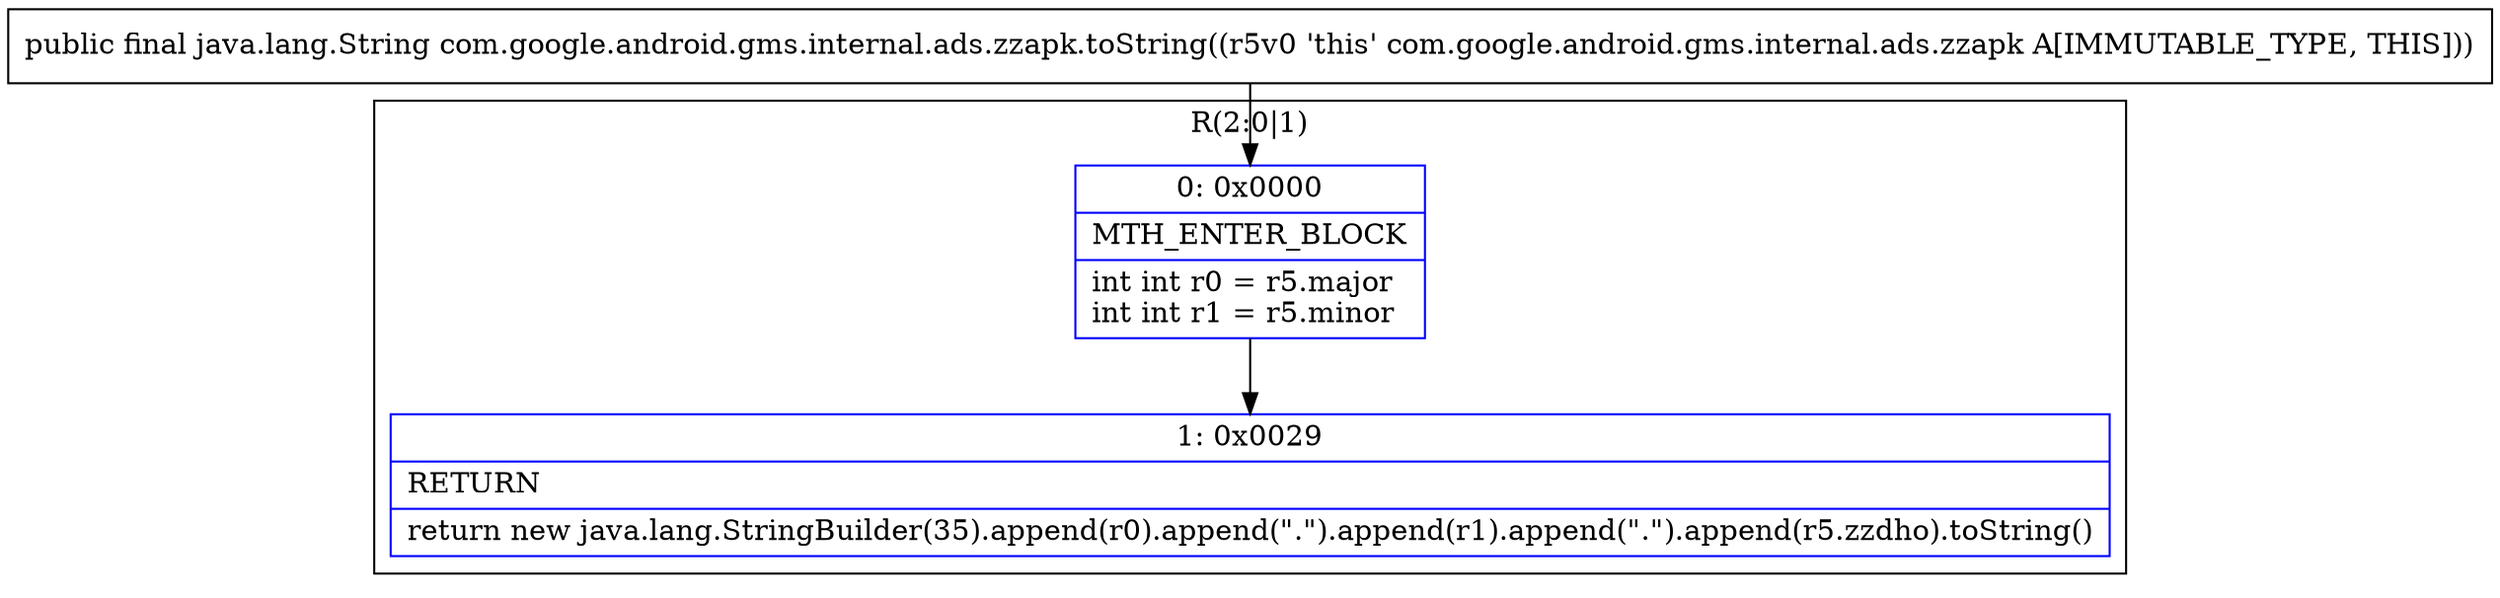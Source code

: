 digraph "CFG forcom.google.android.gms.internal.ads.zzapk.toString()Ljava\/lang\/String;" {
subgraph cluster_Region_512105292 {
label = "R(2:0|1)";
node [shape=record,color=blue];
Node_0 [shape=record,label="{0\:\ 0x0000|MTH_ENTER_BLOCK\l|int int r0 = r5.major\lint int r1 = r5.minor\l}"];
Node_1 [shape=record,label="{1\:\ 0x0029|RETURN\l|return new java.lang.StringBuilder(35).append(r0).append(\".\").append(r1).append(\".\").append(r5.zzdho).toString()\l}"];
}
MethodNode[shape=record,label="{public final java.lang.String com.google.android.gms.internal.ads.zzapk.toString((r5v0 'this' com.google.android.gms.internal.ads.zzapk A[IMMUTABLE_TYPE, THIS])) }"];
MethodNode -> Node_0;
Node_0 -> Node_1;
}

